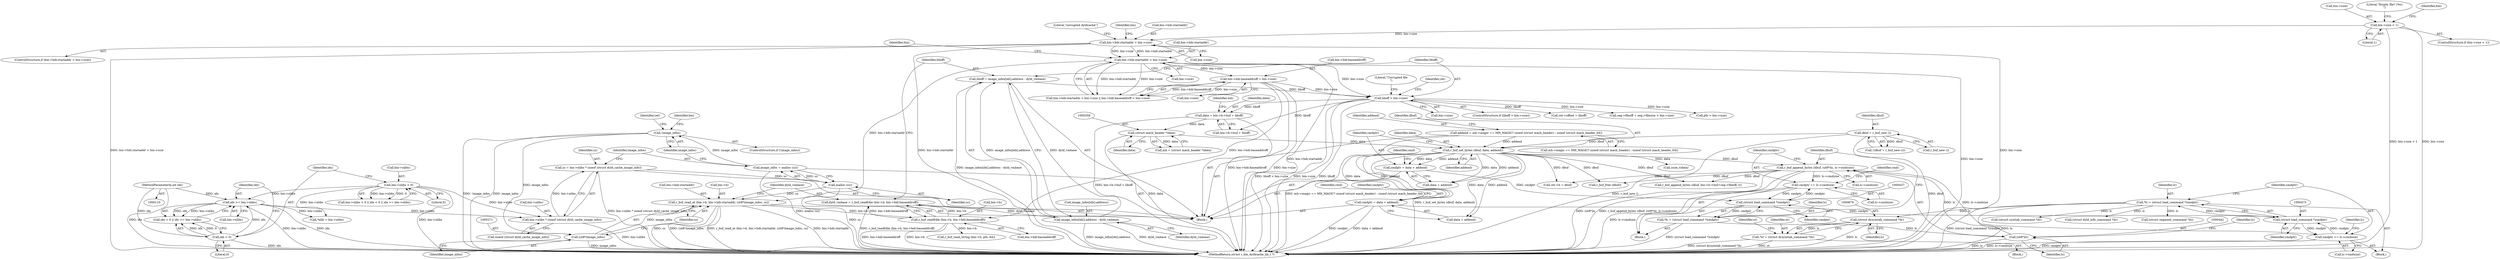 digraph "0_radare2_4e98402f09a0ef0bb8559a33a4c1988c54938eaf@pointer" {
"1000669" [label="(Call,(struct dysymtab_command *)lc)"];
"1000472" [label="(Call,*lc = (struct load_command *)cmdptr)"];
"1000474" [label="(Call,(struct load_command *)cmdptr)"];
"1000452" [label="(Call,cmdptr = data + addend)"];
"1000412" [label="(Call,r_buf_set_bytes (dbuf, data, addend))"];
"1000390" [label="(Call,dbuf = r_buf_new ())"];
"1000357" [label="(Call,(struct mach_header *)data)"];
"1000346" [label="(Call,data = bin->b->buf + liboff)"];
"1000295" [label="(Call,liboff > bin->size)"];
"1000285" [label="(Call,liboff = image_infos[idx].address - dyld_vmbase)"];
"1000287" [label="(Call,image_infos[idx].address - dyld_vmbase)"];
"1000274" [label="(Call,dyld_vmbase = r_buf_read64le (bin->b, bin->hdr.baseaddroff))"];
"1000276" [label="(Call,r_buf_read64le (bin->b, bin->hdr.baseaddroff))"];
"1000261" [label="(Call,r_buf_read_at (bin->b, bin->hdr.startaddr, (ut8*)image_infos, sz))"];
"1000215" [label="(Call,bin->hdr.startaddr > bin->size)"];
"1000197" [label="(Call,bin->hdr.startaddr > bin->size)"];
"1000147" [label="(Call,bin->size < 1)"];
"1000270" [label="(Call,(ut8*)image_infos)"];
"1000254" [label="(Call,!image_infos)"];
"1000249" [label="(Call,image_infos = malloc (sz))"];
"1000251" [label="(Call,malloc (sz))"];
"1000241" [label="(Call,sz = bin->nlibs * sizeof (struct dyld_cache_image_info))"];
"1000243" [label="(Call,bin->nlibs * sizeof (struct dyld_cache_image_info))"];
"1000176" [label="(Call,idx >= bin->nlibs)"];
"1000173" [label="(Call,idx < 0)"];
"1000112" [label="(MethodParameterIn,int idx)"];
"1000167" [label="(Call,bin->nlibs < 0)"];
"1000224" [label="(Call,bin->hdr.baseaddroff > bin->size)"];
"1000400" [label="(Call,addend = mh->magic == MH_MAGIC? sizeof (struct mach_header) : sizeof (struct mach_header_64))"];
"1000477" [label="(Call,cmdptr += lc->cmdsize)"];
"1000439" [label="(Call,r_buf_append_bytes (dbuf, (ut8*)lc, lc->cmdsize))"];
"1000441" [label="(Call,(ut8*)lc)"];
"1000434" [label="(Call,*lc = (struct load_command *)cmdptr)"];
"1000436" [label="(Call,(struct load_command *)cmdptr)"];
"1000416" [label="(Call,cmdptr = data + addend)"];
"1000447" [label="(Call,cmdptr += lc->cmdsize)"];
"1000667" [label="(Call,*st = (struct dysymtab_command *)lc)"];
"1000441" [label="(Call,(ut8*)lc)"];
"1000530" [label="(Call,r_buf_append_bytes (dbuf, bin->b->buf+seg->fileoff, t))"];
"1000253" [label="(ControlStructure,if (!image_infos))"];
"1000389" [label="(Call,!(dbuf = r_buf_new ()))"];
"1000251" [label="(Call,malloc (sz))"];
"1000484" [label="(Identifier,lc)"];
"1000243" [label="(Call,bin->nlibs * sizeof (struct dyld_cache_image_info))"];
"1000454" [label="(Call,data + addend)"];
"1000293" [label="(Identifier,dyld_vmbase)"];
"1000436" [label="(Call,(struct load_command *)cmdptr)"];
"1000216" [label="(Call,bin->hdr.startaddr)"];
"1000325" [label="(Call,pfo > bin->size)"];
"1000208" [label="(Literal,\"corrupted dyldcache\")"];
"1000392" [label="(Call,r_buf_new ())"];
"1000418" [label="(Call,data + addend)"];
"1000402" [label="(Call,mh->magic == MH_MAGIC? sizeof (struct mach_header) : sizeof (struct mach_header_64))"];
"1000556" [label="(Call,(size_t)data)"];
"1000224" [label="(Call,bin->hdr.baseaddroff > bin->size)"];
"1000263" [label="(Identifier,bin)"];
"1000167" [label="(Call,bin->nlibs < 0)"];
"1000431" [label="(Identifier,cmd)"];
"1000435" [label="(Identifier,lc)"];
"1000453" [label="(Identifier,cmdptr)"];
"1000448" [label="(Identifier,cmdptr)"];
"1000296" [label="(Identifier,liboff)"];
"1000390" [label="(Call,dbuf = r_buf_new ())"];
"1000346" [label="(Call,data = bin->b->buf + liboff)"];
"1000270" [label="(Call,(ut8*)image_infos)"];
"1000174" [label="(Identifier,idx)"];
"1000302" [label="(Literal,\"Corrupted file\n\")"];
"1000272" [label="(Identifier,image_infos)"];
"1000444" [label="(Call,lc->cmdsize)"];
"1000177" [label="(Identifier,idx)"];
"1000225" [label="(Call,bin->hdr.baseaddroff)"];
"1000285" [label="(Call,liboff = image_infos[idx].address - dyld_vmbase)"];
"1000674" [label="(Identifier,st)"];
"1000667" [label="(Call,*st = (struct dysymtab_command *)lc)"];
"1000652" [label="(Call,(struct symtab_command *)lc)"];
"1000112" [label="(MethodParameterIn,int idx)"];
"1000250" [label="(Identifier,image_infos)"];
"1000148" [label="(Call,bin->size)"];
"1000154" [label="(Literal,\"Empty file? (%s)\n\")"];
"1000151" [label="(Literal,1)"];
"1000357" [label="(Call,(struct mach_header *)data)"];
"1000297" [label="(Call,bin->size)"];
"1000169" [label="(Identifier,bin)"];
"1000294" [label="(ControlStructure,if (liboff > bin->size))"];
"1000432" [label="(Block,)"];
"1000477" [label="(Call,cmdptr += lc->cmdsize)"];
"1000172" [label="(Call,idx < 0 || idx >= bin->nlibs)"];
"1000288" [label="(Call,image_infos[idx].address)"];
"1000401" [label="(Identifier,addend)"];
"1000276" [label="(Call,r_buf_read64le (bin->b, bin->hdr.baseaddroff))"];
"1000173" [label="(Call,idx < 0)"];
"1000280" [label="(Call,bin->hdr.baseaddroff)"];
"1000176" [label="(Call,idx >= bin->nlibs)"];
"1000287" [label="(Call,image_infos[idx].address - dyld_vmbase)"];
"1000166" [label="(Call,bin->nlibs < 0 || idx < 0 || idx >= bin->nlibs)"];
"1000703" [label="(Call,(struct dyld_info_command *)lc)"];
"1000671" [label="(Identifier,lc)"];
"1000184" [label="(Call,*nlib = bin->nlibs)"];
"1000472" [label="(Call,*lc = (struct load_command *)cmdptr)"];
"1000416" [label="(Call,cmdptr = data + addend)"];
"1000275" [label="(Identifier,dyld_vmbase)"];
"1000727" [label="(Call,ret->b = dbuf)"];
"1000197" [label="(Call,bin->hdr.startaddr > bin->size)"];
"1000476" [label="(Identifier,cmdptr)"];
"1000665" [label="(Block,)"];
"1000445" [label="(Identifier,lc)"];
"1000439" [label="(Call,r_buf_append_bytes (dbuf, (ut8*)lc, lc->cmdsize))"];
"1000214" [label="(Call,bin->hdr.startaddr > bin->size || bin->hdr.baseaddroff > bin->size)"];
"1000255" [label="(Identifier,image_infos)"];
"1000274" [label="(Call,dyld_vmbase = r_buf_read64le (bin->b, bin->hdr.baseaddroff))"];
"1000669" [label="(Call,(struct dysymtab_command *)lc)"];
"1000440" [label="(Identifier,dbuf)"];
"1000473" [label="(Identifier,lc)"];
"1000254" [label="(Call,!image_infos)"];
"1000526" [label="(Call,r_buf_free (dbuf))"];
"1000295" [label="(Call,liboff > bin->size)"];
"1000286" [label="(Identifier,liboff)"];
"1000412" [label="(Call,r_buf_set_bytes (dbuf, data, addend))"];
"1000307" [label="(Call,ret->offset = liboff)"];
"1000244" [label="(Call,bin->nlibs)"];
"1000423" [label="(Identifier,cmd)"];
"1000273" [label="(Identifier,sz)"];
"1000171" [label="(Literal,0)"];
"1000434" [label="(Call,*lc = (struct load_command *)cmdptr)"];
"1000247" [label="(Call,sizeof (struct dyld_cache_image_info))"];
"1000414" [label="(Identifier,data)"];
"1000503" [label="(Call,seg->fileoff + seg->filesize > bin->size)"];
"1000147" [label="(Call,bin->size < 1)"];
"1000215" [label="(Call,bin->hdr.startaddr > bin->size)"];
"1000252" [label="(Identifier,sz)"];
"1000242" [label="(Identifier,sz)"];
"1000470" [label="(Block,)"];
"1000168" [label="(Call,bin->nlibs)"];
"1000355" [label="(Call,mh = (struct mach_header *)data)"];
"1000474" [label="(Call,(struct load_command *)cmdptr)"];
"1000340" [label="(Call,r_buf_read_string (bin->b, pfo, 64))"];
"1000750" [label="(MethodReturn,struct r_bin_dyldcache_lib_t *)"];
"1000417" [label="(Identifier,cmdptr)"];
"1000227" [label="(Identifier,bin)"];
"1000492" [label="(Call,(struct segment_command *)lc)"];
"1000348" [label="(Call,bin->b->buf + liboff)"];
"1000452" [label="(Call,cmdptr = data + addend)"];
"1000221" [label="(Call,bin->size)"];
"1000459" [label="(Identifier,cmd)"];
"1000347" [label="(Identifier,data)"];
"1000443" [label="(Identifier,lc)"];
"1000218" [label="(Identifier,bin)"];
"1000175" [label="(Literal,0)"];
"1000359" [label="(Identifier,data)"];
"1000478" [label="(Identifier,cmdptr)"];
"1000438" [label="(Identifier,cmdptr)"];
"1000668" [label="(Identifier,st)"];
"1000114" [label="(Block,)"];
"1000265" [label="(Call,bin->hdr.startaddr)"];
"1000447" [label="(Call,cmdptr += lc->cmdsize)"];
"1000479" [label="(Call,lc->cmdsize)"];
"1000400" [label="(Call,addend = mh->magic == MH_MAGIC? sizeof (struct mach_header) : sizeof (struct mach_header_64))"];
"1000203" [label="(Call,bin->size)"];
"1000356" [label="(Identifier,mh)"];
"1000258" [label="(Identifier,ret)"];
"1000230" [label="(Call,bin->size)"];
"1000262" [label="(Call,bin->b)"];
"1000413" [label="(Identifier,dbuf)"];
"1000241" [label="(Call,sz = bin->nlibs * sizeof (struct dyld_cache_image_info))"];
"1000198" [label="(Call,bin->hdr.startaddr)"];
"1000391" [label="(Identifier,dbuf)"];
"1000415" [label="(Identifier,addend)"];
"1000196" [label="(ControlStructure,if (bin->hdr.startaddr > bin->size))"];
"1000178" [label="(Call,bin->nlibs)"];
"1000449" [label="(Call,lc->cmdsize)"];
"1000261" [label="(Call,r_buf_read_at (bin->b, bin->hdr.startaddr, (ut8*)image_infos, sz))"];
"1000146" [label="(ControlStructure,if (bin->size < 1))"];
"1000249" [label="(Call,image_infos = malloc (sz))"];
"1000277" [label="(Call,bin->b)"];
"1000309" [label="(Identifier,ret)"];
"1000669" -> "1000667"  [label="AST: "];
"1000669" -> "1000671"  [label="CFG: "];
"1000670" -> "1000669"  [label="AST: "];
"1000671" -> "1000669"  [label="AST: "];
"1000667" -> "1000669"  [label="CFG: "];
"1000669" -> "1000750"  [label="DDG: lc"];
"1000669" -> "1000667"  [label="DDG: lc"];
"1000472" -> "1000669"  [label="DDG: lc"];
"1000472" -> "1000470"  [label="AST: "];
"1000472" -> "1000474"  [label="CFG: "];
"1000473" -> "1000472"  [label="AST: "];
"1000474" -> "1000472"  [label="AST: "];
"1000478" -> "1000472"  [label="CFG: "];
"1000472" -> "1000750"  [label="DDG: (struct load_command *)cmdptr"];
"1000472" -> "1000750"  [label="DDG: lc"];
"1000474" -> "1000472"  [label="DDG: cmdptr"];
"1000472" -> "1000492"  [label="DDG: lc"];
"1000472" -> "1000652"  [label="DDG: lc"];
"1000472" -> "1000703"  [label="DDG: lc"];
"1000474" -> "1000476"  [label="CFG: "];
"1000475" -> "1000474"  [label="AST: "];
"1000476" -> "1000474"  [label="AST: "];
"1000452" -> "1000474"  [label="DDG: cmdptr"];
"1000477" -> "1000474"  [label="DDG: cmdptr"];
"1000474" -> "1000477"  [label="DDG: cmdptr"];
"1000452" -> "1000114"  [label="AST: "];
"1000452" -> "1000454"  [label="CFG: "];
"1000453" -> "1000452"  [label="AST: "];
"1000454" -> "1000452"  [label="AST: "];
"1000459" -> "1000452"  [label="CFG: "];
"1000452" -> "1000750"  [label="DDG: cmdptr"];
"1000452" -> "1000750"  [label="DDG: data + addend"];
"1000412" -> "1000452"  [label="DDG: data"];
"1000412" -> "1000452"  [label="DDG: addend"];
"1000412" -> "1000114"  [label="AST: "];
"1000412" -> "1000415"  [label="CFG: "];
"1000413" -> "1000412"  [label="AST: "];
"1000414" -> "1000412"  [label="AST: "];
"1000415" -> "1000412"  [label="AST: "];
"1000417" -> "1000412"  [label="CFG: "];
"1000412" -> "1000750"  [label="DDG: r_buf_set_bytes (dbuf, data, addend)"];
"1000390" -> "1000412"  [label="DDG: dbuf"];
"1000357" -> "1000412"  [label="DDG: data"];
"1000400" -> "1000412"  [label="DDG: addend"];
"1000412" -> "1000416"  [label="DDG: data"];
"1000412" -> "1000416"  [label="DDG: addend"];
"1000412" -> "1000418"  [label="DDG: data"];
"1000412" -> "1000418"  [label="DDG: addend"];
"1000412" -> "1000439"  [label="DDG: dbuf"];
"1000412" -> "1000454"  [label="DDG: data"];
"1000412" -> "1000454"  [label="DDG: addend"];
"1000412" -> "1000526"  [label="DDG: dbuf"];
"1000412" -> "1000530"  [label="DDG: dbuf"];
"1000412" -> "1000556"  [label="DDG: data"];
"1000412" -> "1000727"  [label="DDG: dbuf"];
"1000390" -> "1000389"  [label="AST: "];
"1000390" -> "1000392"  [label="CFG: "];
"1000391" -> "1000390"  [label="AST: "];
"1000392" -> "1000390"  [label="AST: "];
"1000389" -> "1000390"  [label="CFG: "];
"1000390" -> "1000750"  [label="DDG: r_buf_new ()"];
"1000390" -> "1000750"  [label="DDG: dbuf"];
"1000390" -> "1000389"  [label="DDG: dbuf"];
"1000357" -> "1000355"  [label="AST: "];
"1000357" -> "1000359"  [label="CFG: "];
"1000358" -> "1000357"  [label="AST: "];
"1000359" -> "1000357"  [label="AST: "];
"1000355" -> "1000357"  [label="CFG: "];
"1000357" -> "1000750"  [label="DDG: data"];
"1000357" -> "1000355"  [label="DDG: data"];
"1000346" -> "1000357"  [label="DDG: data"];
"1000346" -> "1000114"  [label="AST: "];
"1000346" -> "1000348"  [label="CFG: "];
"1000347" -> "1000346"  [label="AST: "];
"1000348" -> "1000346"  [label="AST: "];
"1000356" -> "1000346"  [label="CFG: "];
"1000346" -> "1000750"  [label="DDG: bin->b->buf + liboff"];
"1000295" -> "1000346"  [label="DDG: liboff"];
"1000295" -> "1000294"  [label="AST: "];
"1000295" -> "1000297"  [label="CFG: "];
"1000296" -> "1000295"  [label="AST: "];
"1000297" -> "1000295"  [label="AST: "];
"1000302" -> "1000295"  [label="CFG: "];
"1000309" -> "1000295"  [label="CFG: "];
"1000295" -> "1000750"  [label="DDG: bin->size"];
"1000295" -> "1000750"  [label="DDG: liboff"];
"1000295" -> "1000750"  [label="DDG: liboff > bin->size"];
"1000285" -> "1000295"  [label="DDG: liboff"];
"1000215" -> "1000295"  [label="DDG: bin->size"];
"1000224" -> "1000295"  [label="DDG: bin->size"];
"1000295" -> "1000307"  [label="DDG: liboff"];
"1000295" -> "1000325"  [label="DDG: bin->size"];
"1000295" -> "1000348"  [label="DDG: liboff"];
"1000295" -> "1000503"  [label="DDG: bin->size"];
"1000285" -> "1000114"  [label="AST: "];
"1000285" -> "1000287"  [label="CFG: "];
"1000286" -> "1000285"  [label="AST: "];
"1000287" -> "1000285"  [label="AST: "];
"1000296" -> "1000285"  [label="CFG: "];
"1000285" -> "1000750"  [label="DDG: image_infos[idx].address - dyld_vmbase"];
"1000287" -> "1000285"  [label="DDG: image_infos[idx].address"];
"1000287" -> "1000285"  [label="DDG: dyld_vmbase"];
"1000287" -> "1000293"  [label="CFG: "];
"1000288" -> "1000287"  [label="AST: "];
"1000293" -> "1000287"  [label="AST: "];
"1000287" -> "1000750"  [label="DDG: dyld_vmbase"];
"1000287" -> "1000750"  [label="DDG: image_infos[idx].address"];
"1000274" -> "1000287"  [label="DDG: dyld_vmbase"];
"1000274" -> "1000114"  [label="AST: "];
"1000274" -> "1000276"  [label="CFG: "];
"1000275" -> "1000274"  [label="AST: "];
"1000276" -> "1000274"  [label="AST: "];
"1000286" -> "1000274"  [label="CFG: "];
"1000274" -> "1000750"  [label="DDG: r_buf_read64le (bin->b, bin->hdr.baseaddroff)"];
"1000276" -> "1000274"  [label="DDG: bin->b"];
"1000276" -> "1000274"  [label="DDG: bin->hdr.baseaddroff"];
"1000276" -> "1000280"  [label="CFG: "];
"1000277" -> "1000276"  [label="AST: "];
"1000280" -> "1000276"  [label="AST: "];
"1000276" -> "1000750"  [label="DDG: bin->hdr.baseaddroff"];
"1000276" -> "1000750"  [label="DDG: bin->b"];
"1000261" -> "1000276"  [label="DDG: bin->b"];
"1000224" -> "1000276"  [label="DDG: bin->hdr.baseaddroff"];
"1000276" -> "1000340"  [label="DDG: bin->b"];
"1000261" -> "1000114"  [label="AST: "];
"1000261" -> "1000273"  [label="CFG: "];
"1000262" -> "1000261"  [label="AST: "];
"1000265" -> "1000261"  [label="AST: "];
"1000270" -> "1000261"  [label="AST: "];
"1000273" -> "1000261"  [label="AST: "];
"1000275" -> "1000261"  [label="CFG: "];
"1000261" -> "1000750"  [label="DDG: bin->hdr.startaddr"];
"1000261" -> "1000750"  [label="DDG: sz"];
"1000261" -> "1000750"  [label="DDG: (ut8*)image_infos"];
"1000261" -> "1000750"  [label="DDG: r_buf_read_at (bin->b, bin->hdr.startaddr, (ut8*)image_infos, sz)"];
"1000215" -> "1000261"  [label="DDG: bin->hdr.startaddr"];
"1000270" -> "1000261"  [label="DDG: image_infos"];
"1000251" -> "1000261"  [label="DDG: sz"];
"1000215" -> "1000214"  [label="AST: "];
"1000215" -> "1000221"  [label="CFG: "];
"1000216" -> "1000215"  [label="AST: "];
"1000221" -> "1000215"  [label="AST: "];
"1000227" -> "1000215"  [label="CFG: "];
"1000214" -> "1000215"  [label="CFG: "];
"1000215" -> "1000750"  [label="DDG: bin->size"];
"1000215" -> "1000750"  [label="DDG: bin->hdr.startaddr"];
"1000215" -> "1000214"  [label="DDG: bin->hdr.startaddr"];
"1000215" -> "1000214"  [label="DDG: bin->size"];
"1000197" -> "1000215"  [label="DDG: bin->hdr.startaddr"];
"1000197" -> "1000215"  [label="DDG: bin->size"];
"1000215" -> "1000224"  [label="DDG: bin->size"];
"1000197" -> "1000196"  [label="AST: "];
"1000197" -> "1000203"  [label="CFG: "];
"1000198" -> "1000197"  [label="AST: "];
"1000203" -> "1000197"  [label="AST: "];
"1000208" -> "1000197"  [label="CFG: "];
"1000218" -> "1000197"  [label="CFG: "];
"1000197" -> "1000750"  [label="DDG: bin->size"];
"1000197" -> "1000750"  [label="DDG: bin->hdr.startaddr > bin->size"];
"1000197" -> "1000750"  [label="DDG: bin->hdr.startaddr"];
"1000147" -> "1000197"  [label="DDG: bin->size"];
"1000147" -> "1000146"  [label="AST: "];
"1000147" -> "1000151"  [label="CFG: "];
"1000148" -> "1000147"  [label="AST: "];
"1000151" -> "1000147"  [label="AST: "];
"1000154" -> "1000147"  [label="CFG: "];
"1000169" -> "1000147"  [label="CFG: "];
"1000147" -> "1000750"  [label="DDG: bin->size"];
"1000147" -> "1000750"  [label="DDG: bin->size < 1"];
"1000270" -> "1000272"  [label="CFG: "];
"1000271" -> "1000270"  [label="AST: "];
"1000272" -> "1000270"  [label="AST: "];
"1000273" -> "1000270"  [label="CFG: "];
"1000270" -> "1000750"  [label="DDG: image_infos"];
"1000254" -> "1000270"  [label="DDG: image_infos"];
"1000254" -> "1000253"  [label="AST: "];
"1000254" -> "1000255"  [label="CFG: "];
"1000255" -> "1000254"  [label="AST: "];
"1000258" -> "1000254"  [label="CFG: "];
"1000263" -> "1000254"  [label="CFG: "];
"1000254" -> "1000750"  [label="DDG: image_infos"];
"1000254" -> "1000750"  [label="DDG: !image_infos"];
"1000249" -> "1000254"  [label="DDG: image_infos"];
"1000249" -> "1000114"  [label="AST: "];
"1000249" -> "1000251"  [label="CFG: "];
"1000250" -> "1000249"  [label="AST: "];
"1000251" -> "1000249"  [label="AST: "];
"1000255" -> "1000249"  [label="CFG: "];
"1000249" -> "1000750"  [label="DDG: malloc (sz)"];
"1000251" -> "1000249"  [label="DDG: sz"];
"1000251" -> "1000252"  [label="CFG: "];
"1000252" -> "1000251"  [label="AST: "];
"1000251" -> "1000750"  [label="DDG: sz"];
"1000241" -> "1000251"  [label="DDG: sz"];
"1000241" -> "1000114"  [label="AST: "];
"1000241" -> "1000243"  [label="CFG: "];
"1000242" -> "1000241"  [label="AST: "];
"1000243" -> "1000241"  [label="AST: "];
"1000250" -> "1000241"  [label="CFG: "];
"1000241" -> "1000750"  [label="DDG: bin->nlibs * sizeof (struct dyld_cache_image_info)"];
"1000243" -> "1000241"  [label="DDG: bin->nlibs"];
"1000243" -> "1000247"  [label="CFG: "];
"1000244" -> "1000243"  [label="AST: "];
"1000247" -> "1000243"  [label="AST: "];
"1000243" -> "1000750"  [label="DDG: bin->nlibs"];
"1000176" -> "1000243"  [label="DDG: bin->nlibs"];
"1000167" -> "1000243"  [label="DDG: bin->nlibs"];
"1000176" -> "1000172"  [label="AST: "];
"1000176" -> "1000178"  [label="CFG: "];
"1000177" -> "1000176"  [label="AST: "];
"1000178" -> "1000176"  [label="AST: "];
"1000172" -> "1000176"  [label="CFG: "];
"1000176" -> "1000750"  [label="DDG: bin->nlibs"];
"1000176" -> "1000750"  [label="DDG: idx"];
"1000176" -> "1000172"  [label="DDG: idx"];
"1000176" -> "1000172"  [label="DDG: bin->nlibs"];
"1000173" -> "1000176"  [label="DDG: idx"];
"1000112" -> "1000176"  [label="DDG: idx"];
"1000167" -> "1000176"  [label="DDG: bin->nlibs"];
"1000176" -> "1000184"  [label="DDG: bin->nlibs"];
"1000173" -> "1000172"  [label="AST: "];
"1000173" -> "1000175"  [label="CFG: "];
"1000174" -> "1000173"  [label="AST: "];
"1000175" -> "1000173"  [label="AST: "];
"1000177" -> "1000173"  [label="CFG: "];
"1000172" -> "1000173"  [label="CFG: "];
"1000173" -> "1000750"  [label="DDG: idx"];
"1000173" -> "1000172"  [label="DDG: idx"];
"1000173" -> "1000172"  [label="DDG: 0"];
"1000112" -> "1000173"  [label="DDG: idx"];
"1000112" -> "1000110"  [label="AST: "];
"1000112" -> "1000750"  [label="DDG: idx"];
"1000167" -> "1000166"  [label="AST: "];
"1000167" -> "1000171"  [label="CFG: "];
"1000168" -> "1000167"  [label="AST: "];
"1000171" -> "1000167"  [label="AST: "];
"1000174" -> "1000167"  [label="CFG: "];
"1000166" -> "1000167"  [label="CFG: "];
"1000167" -> "1000750"  [label="DDG: bin->nlibs"];
"1000167" -> "1000166"  [label="DDG: bin->nlibs"];
"1000167" -> "1000166"  [label="DDG: 0"];
"1000167" -> "1000184"  [label="DDG: bin->nlibs"];
"1000224" -> "1000214"  [label="AST: "];
"1000224" -> "1000230"  [label="CFG: "];
"1000225" -> "1000224"  [label="AST: "];
"1000230" -> "1000224"  [label="AST: "];
"1000214" -> "1000224"  [label="CFG: "];
"1000224" -> "1000750"  [label="DDG: bin->hdr.baseaddroff"];
"1000224" -> "1000750"  [label="DDG: bin->size"];
"1000224" -> "1000214"  [label="DDG: bin->hdr.baseaddroff"];
"1000224" -> "1000214"  [label="DDG: bin->size"];
"1000400" -> "1000114"  [label="AST: "];
"1000400" -> "1000402"  [label="CFG: "];
"1000401" -> "1000400"  [label="AST: "];
"1000402" -> "1000400"  [label="AST: "];
"1000413" -> "1000400"  [label="CFG: "];
"1000400" -> "1000750"  [label="DDG: mh->magic == MH_MAGIC? sizeof (struct mach_header) : sizeof (struct mach_header_64)"];
"1000477" -> "1000470"  [label="AST: "];
"1000477" -> "1000479"  [label="CFG: "];
"1000478" -> "1000477"  [label="AST: "];
"1000479" -> "1000477"  [label="AST: "];
"1000484" -> "1000477"  [label="CFG: "];
"1000477" -> "1000750"  [label="DDG: lc->cmdsize"];
"1000477" -> "1000750"  [label="DDG: cmdptr"];
"1000439" -> "1000477"  [label="DDG: lc->cmdsize"];
"1000439" -> "1000432"  [label="AST: "];
"1000439" -> "1000444"  [label="CFG: "];
"1000440" -> "1000439"  [label="AST: "];
"1000441" -> "1000439"  [label="AST: "];
"1000444" -> "1000439"  [label="AST: "];
"1000448" -> "1000439"  [label="CFG: "];
"1000439" -> "1000750"  [label="DDG: (ut8*)lc"];
"1000439" -> "1000750"  [label="DDG: r_buf_append_bytes (dbuf, (ut8*)lc, lc->cmdsize)"];
"1000441" -> "1000439"  [label="DDG: lc"];
"1000439" -> "1000447"  [label="DDG: lc->cmdsize"];
"1000439" -> "1000526"  [label="DDG: dbuf"];
"1000439" -> "1000530"  [label="DDG: dbuf"];
"1000439" -> "1000727"  [label="DDG: dbuf"];
"1000441" -> "1000443"  [label="CFG: "];
"1000442" -> "1000441"  [label="AST: "];
"1000443" -> "1000441"  [label="AST: "];
"1000445" -> "1000441"  [label="CFG: "];
"1000441" -> "1000750"  [label="DDG: lc"];
"1000434" -> "1000441"  [label="DDG: lc"];
"1000434" -> "1000432"  [label="AST: "];
"1000434" -> "1000436"  [label="CFG: "];
"1000435" -> "1000434"  [label="AST: "];
"1000436" -> "1000434"  [label="AST: "];
"1000440" -> "1000434"  [label="CFG: "];
"1000434" -> "1000750"  [label="DDG: (struct load_command *)cmdptr"];
"1000436" -> "1000434"  [label="DDG: cmdptr"];
"1000436" -> "1000438"  [label="CFG: "];
"1000437" -> "1000436"  [label="AST: "];
"1000438" -> "1000436"  [label="AST: "];
"1000416" -> "1000436"  [label="DDG: cmdptr"];
"1000447" -> "1000436"  [label="DDG: cmdptr"];
"1000436" -> "1000447"  [label="DDG: cmdptr"];
"1000416" -> "1000114"  [label="AST: "];
"1000416" -> "1000418"  [label="CFG: "];
"1000417" -> "1000416"  [label="AST: "];
"1000418" -> "1000416"  [label="AST: "];
"1000423" -> "1000416"  [label="CFG: "];
"1000447" -> "1000432"  [label="AST: "];
"1000447" -> "1000449"  [label="CFG: "];
"1000448" -> "1000447"  [label="AST: "];
"1000449" -> "1000447"  [label="AST: "];
"1000431" -> "1000447"  [label="CFG: "];
"1000447" -> "1000750"  [label="DDG: lc->cmdsize"];
"1000667" -> "1000665"  [label="AST: "];
"1000668" -> "1000667"  [label="AST: "];
"1000674" -> "1000667"  [label="CFG: "];
"1000667" -> "1000750"  [label="DDG: st"];
"1000667" -> "1000750"  [label="DDG: (struct dysymtab_command *)lc"];
}
